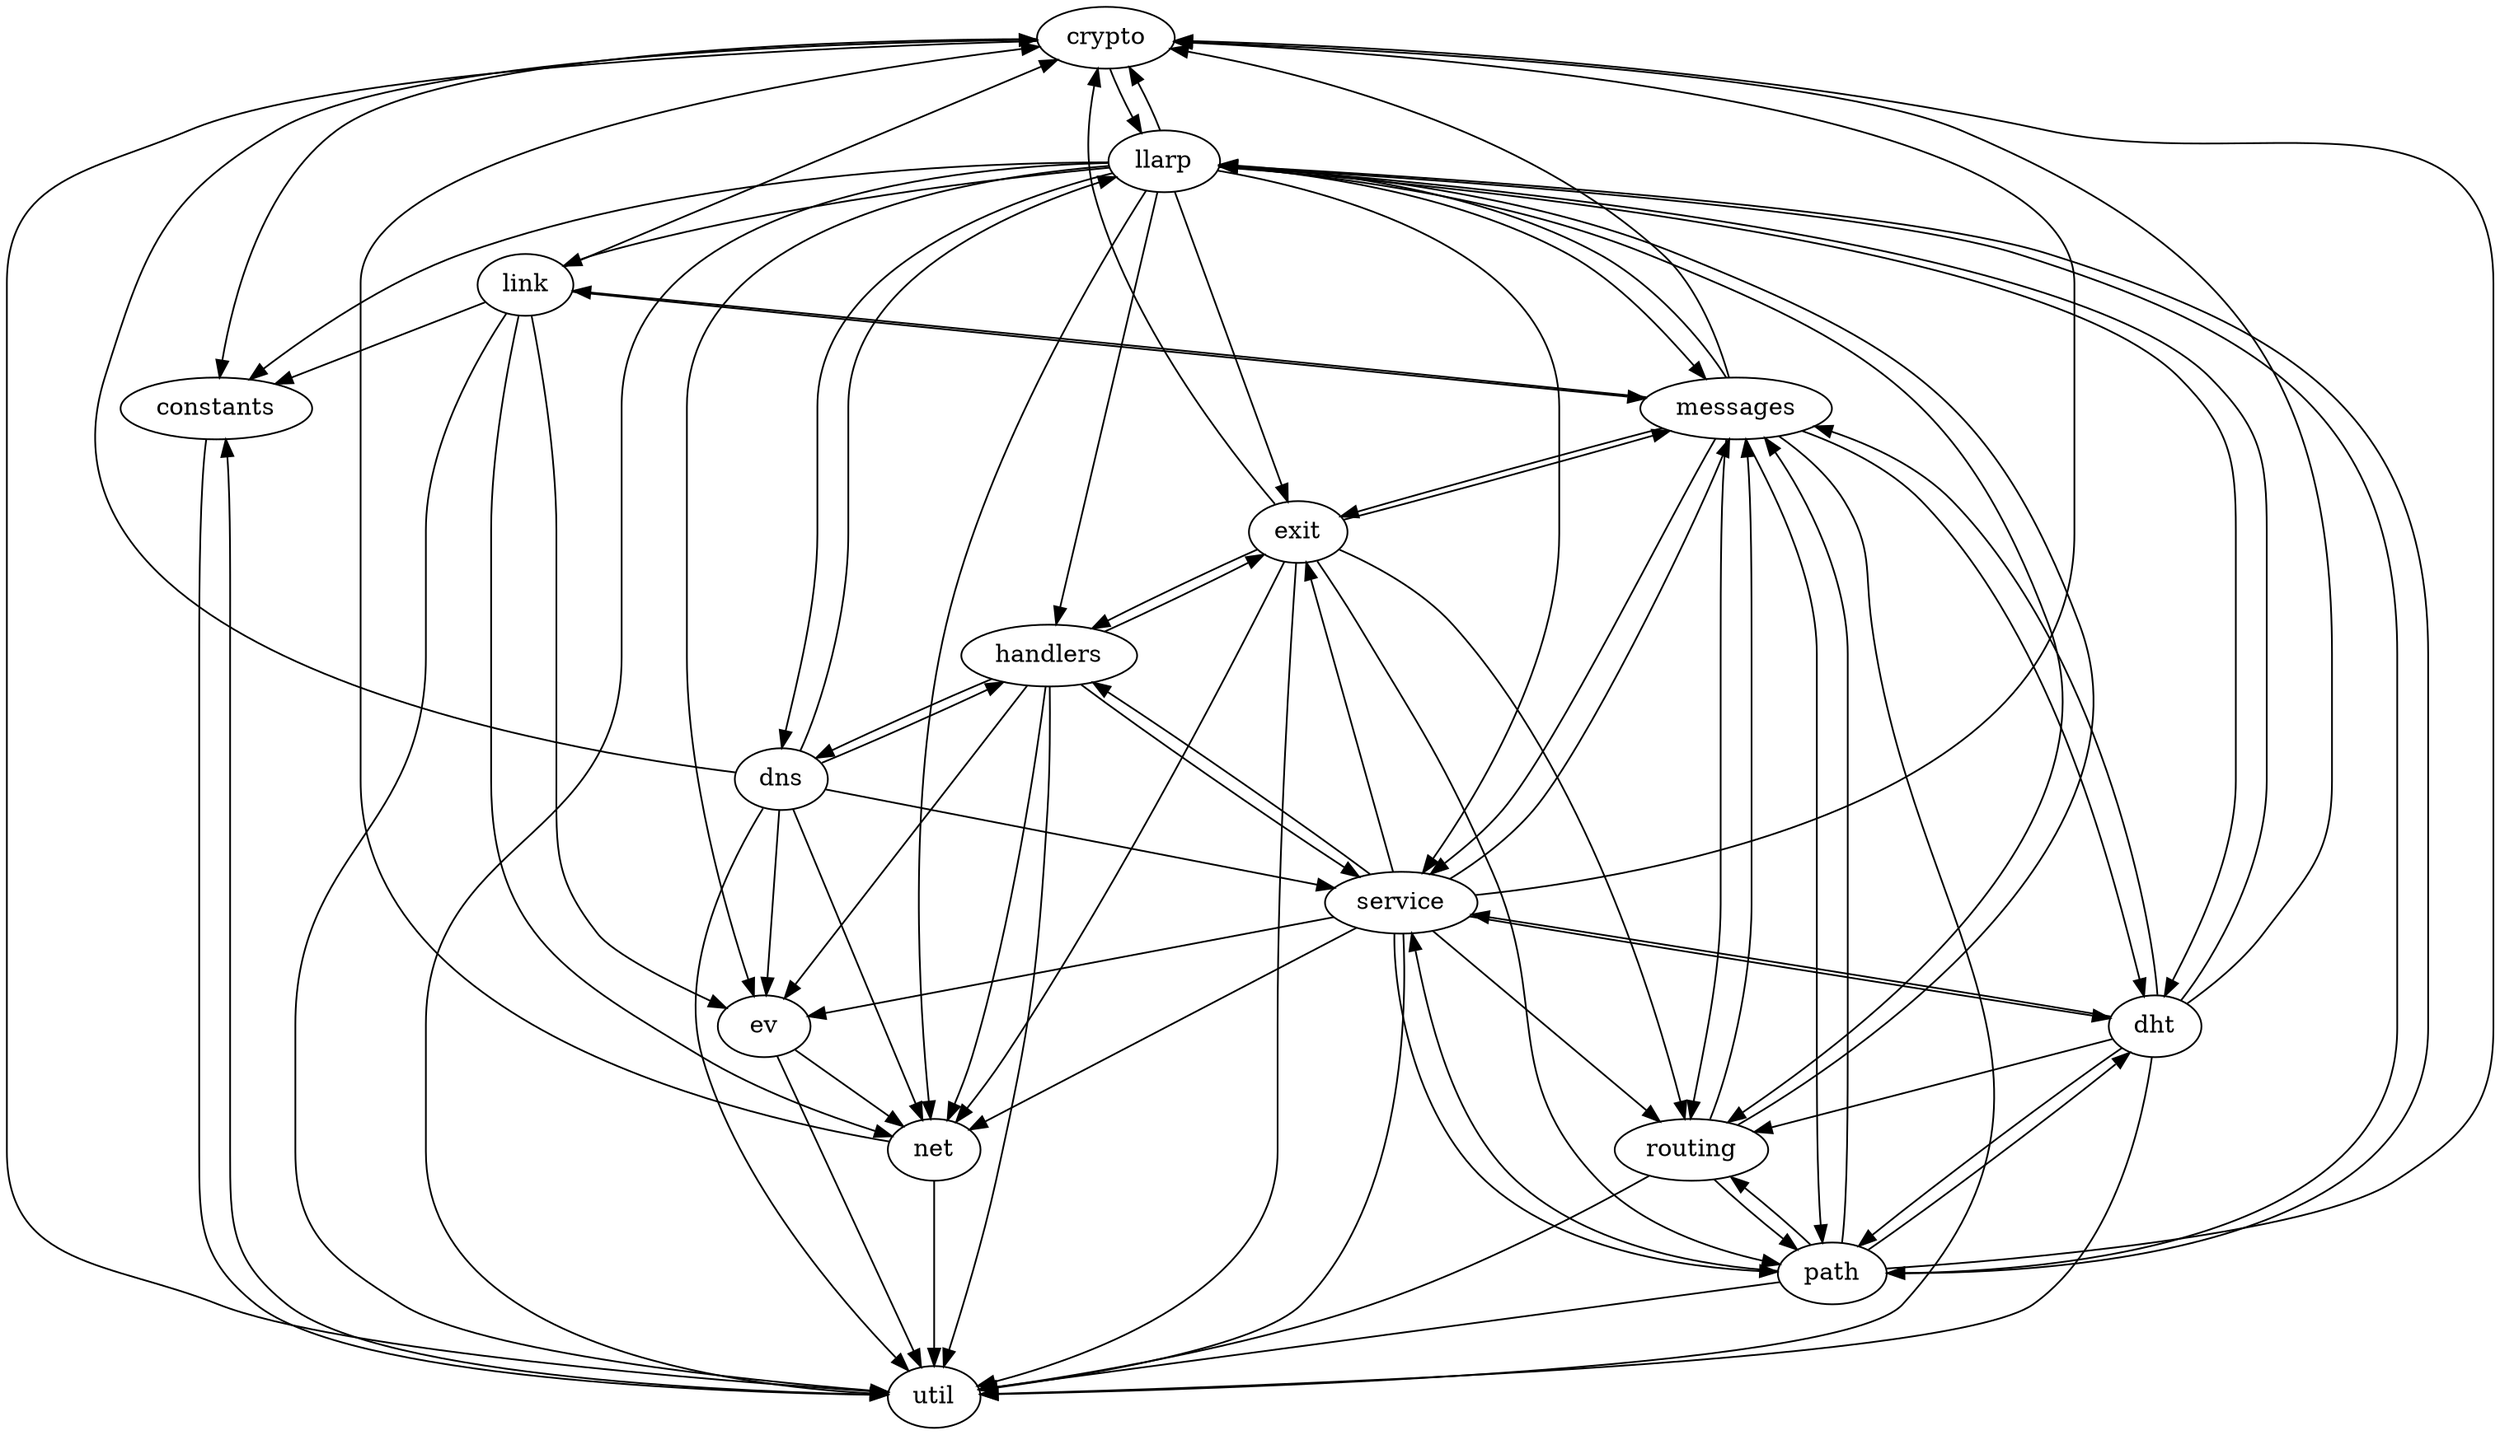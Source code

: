 digraph {
    constants -> util;

    crypto -> constants;
    crypto -> llarp;
    crypto -> util;

    dht -> crypto;
    dht -> messages;
    dht -> llarp;
    dht -> path;
    dht -> routing;
    dht -> service;
    dht -> util;

    dns -> crypto;
    dns -> ev;
    dns -> handlers;
    dns -> llarp;
    dns -> net;
    dns -> service;
    dns -> util;

    ev -> net;
    ev -> util;

    exit -> crypto;
    exit -> handlers;
    exit -> messages;
    exit -> net;
    exit -> path;
    exit -> routing;
    exit -> util;

    handlers -> dns;
    handlers -> ev;
    handlers -> exit;
    handlers -> net;
    handlers -> service;
    handlers -> util;

    link -> constants;
    link -> crypto;
    link -> ev;
    link -> messages;
    link -> net;
    link -> util;

    messages -> crypto;
    messages -> dht;
    messages -> exit;
    messages -> link;
    messages -> llarp;
    messages -> path;
    messages -> routing;
    messages -> service;
    messages -> util;

    net -> crypto;
    net -> util;

    path -> crypto;
    path -> dht;
    path -> llarp;
    path -> messages;
    path -> routing;
    path -> service;
    path -> util;

    routing -> llarp;
    routing -> messages;
    routing -> path;
    routing -> util;

    service -> crypto;
    service -> dht;
    service -> ev;
    service -> exit;
    service -> handlers;
    service -> messages;
    service -> net;
    service -> path;
    service -> routing;
    service -> util;

    util -> constants;

    llarp -> constants;
    llarp -> crypto;
    llarp -> dht;
    llarp -> dns;
    llarp -> ev;
    llarp -> exit;
    llarp -> handlers;
    llarp -> link;
    llarp -> messages;
    llarp -> net;
    llarp -> path;
    llarp -> routing;
    llarp -> service;
    llarp -> util;
}
